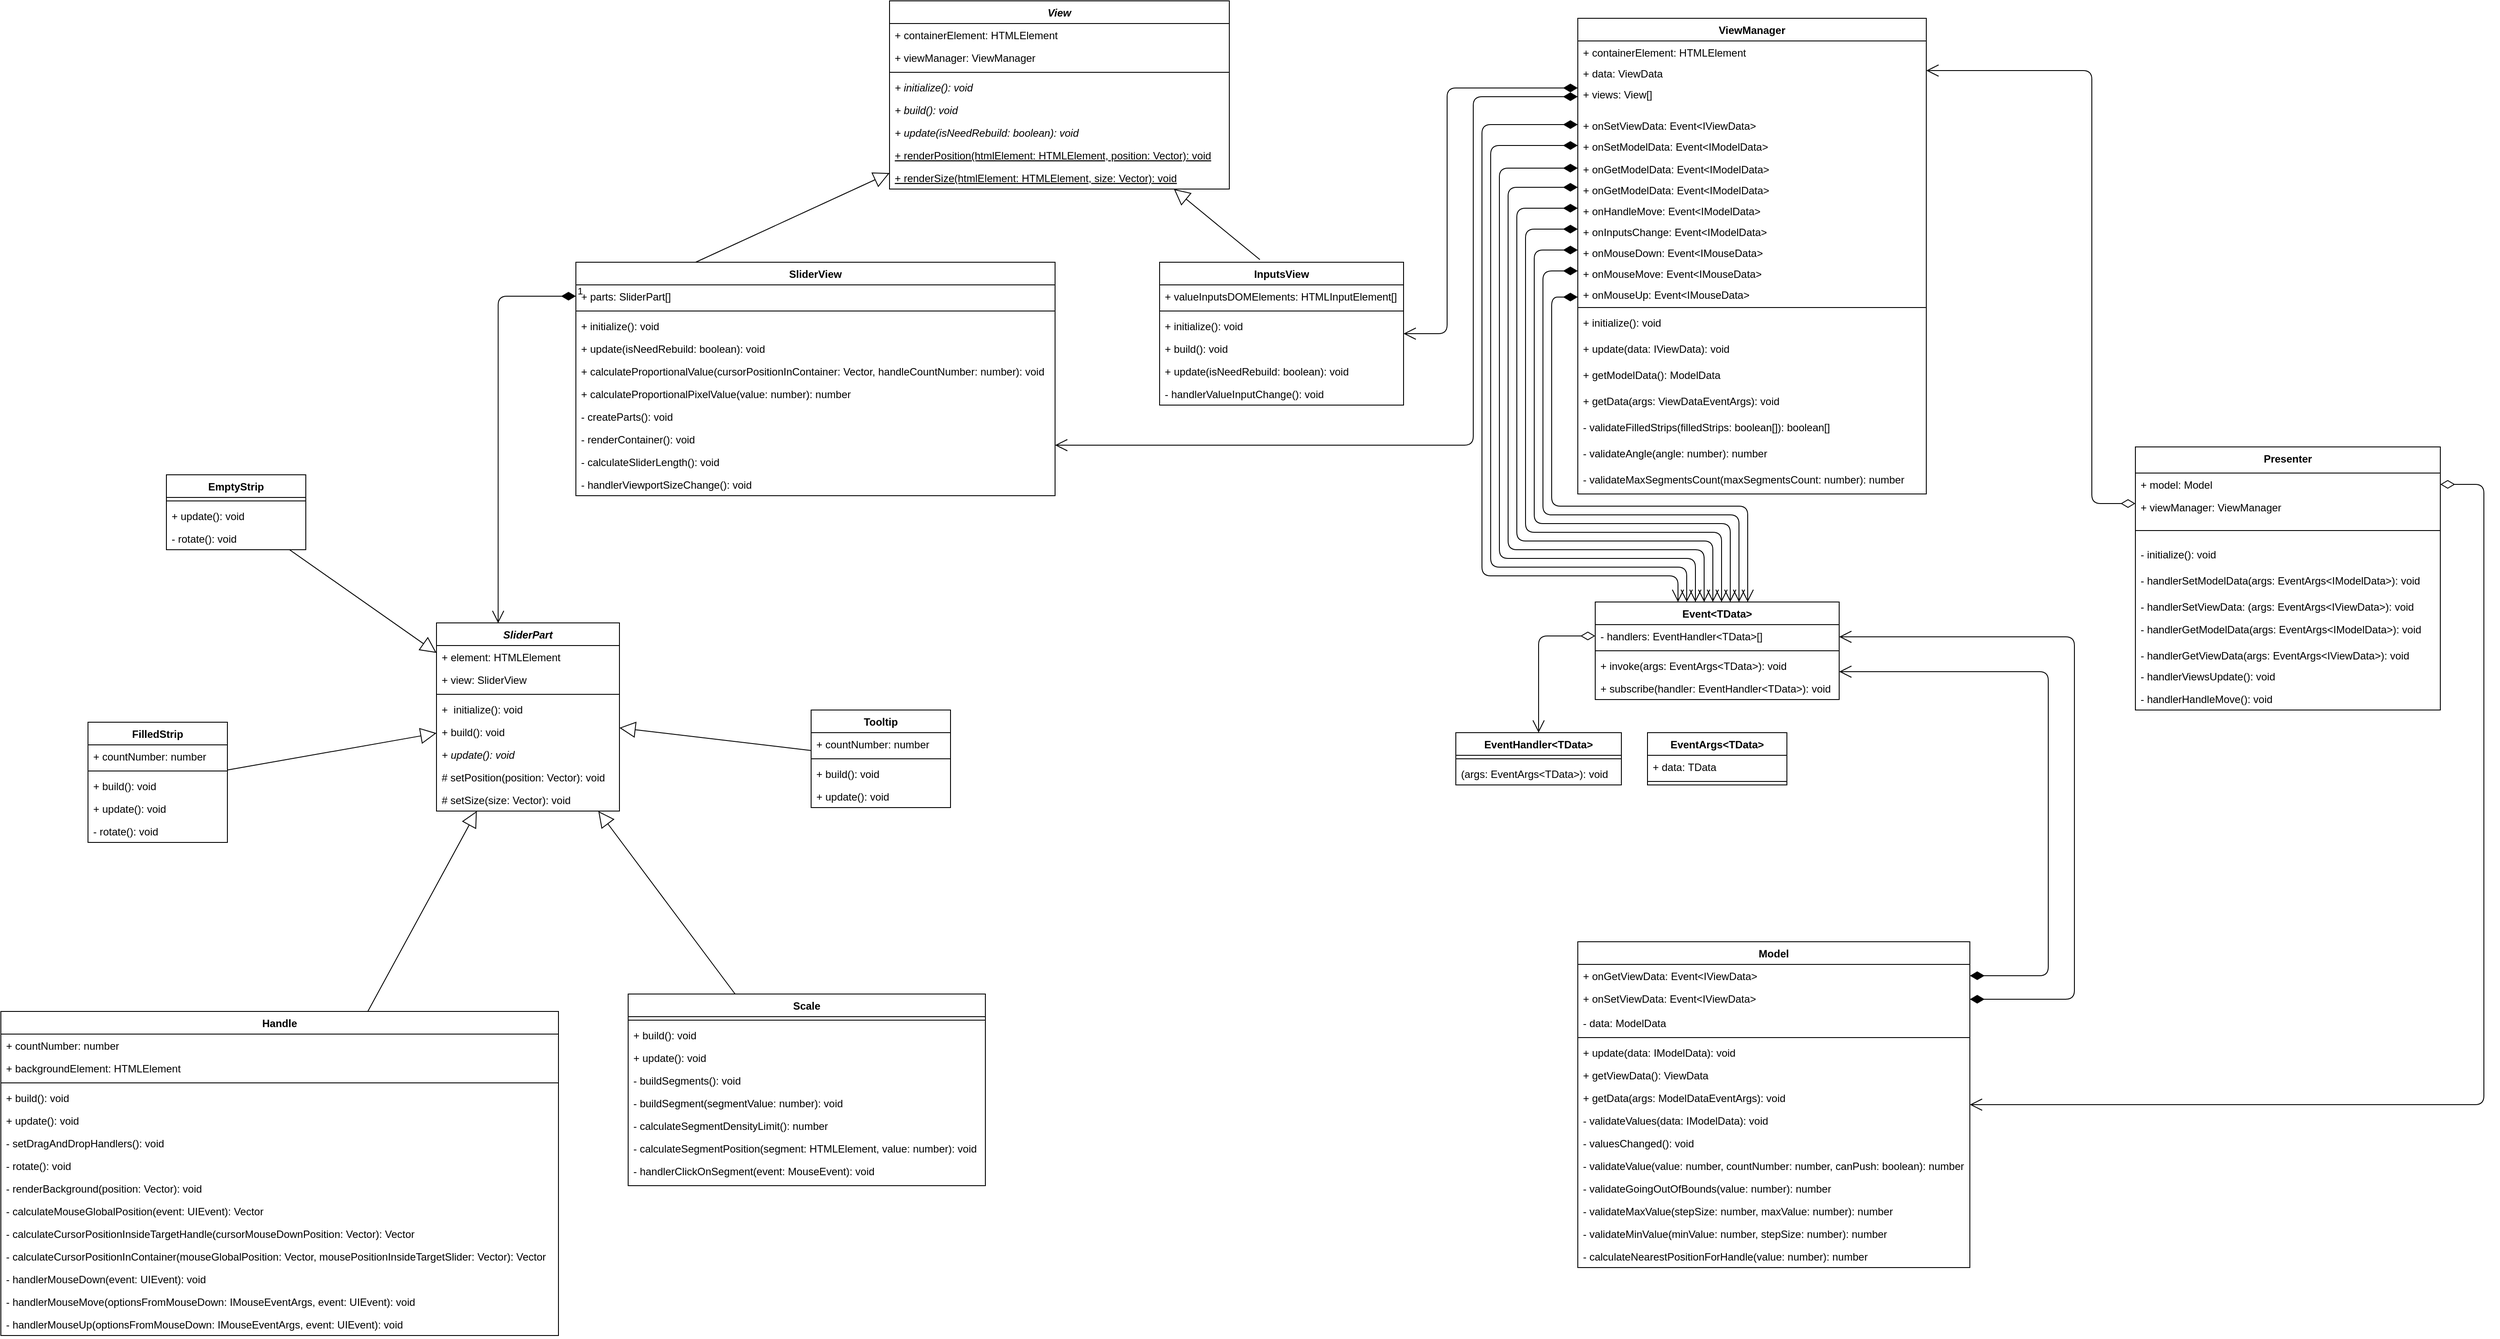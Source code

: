 <mxfile version="13.5.9" type="device"><diagram id="C5RBs43oDa-KdzZeNtuy" name="Page-1"><mxGraphModel dx="5327" dy="2047" grid="1" gridSize="10" guides="1" tooltips="1" connect="1" arrows="1" fold="1" page="1" pageScale="1" pageWidth="827" pageHeight="1169" math="0" shadow="0"><root><mxCell id="WIyWlLk6GJQsqaUBKTNV-0"/><mxCell id="WIyWlLk6GJQsqaUBKTNV-1" parent="WIyWlLk6GJQsqaUBKTNV-0"/><mxCell id="CDnFfiqS0Q7xlhgIEBJX-30" value="" style="endArrow=open;html=1;endSize=12;startArrow=diamondThin;startSize=14;startFill=0;edgeStyle=orthogonalEdgeStyle;align=left;verticalAlign=bottom;exitX=1;exitY=0.5;exitDx=0;exitDy=0;" parent="WIyWlLk6GJQsqaUBKTNV-1" source="CDnFfiqS0Q7xlhgIEBJX-1" target="CDnFfiqS0Q7xlhgIEBJX-13" edge="1"><mxGeometry x="-1" y="3" relative="1" as="geometry"><mxPoint x="330" y="121" as="sourcePoint"/><mxPoint x="490" y="90" as="targetPoint"/><Array as="points"><mxPoint x="1280" y="595"/><mxPoint x="1280" y="1307"/></Array></mxGeometry></mxCell><mxCell id="CDnFfiqS0Q7xlhgIEBJX-52" value="" style="endArrow=open;html=1;endSize=12;startArrow=diamondThin;startSize=14;startFill=0;edgeStyle=orthogonalEdgeStyle;align=left;verticalAlign=bottom;" parent="WIyWlLk6GJQsqaUBKTNV-1" source="CDnFfiqS0Q7xlhgIEBJX-4" target="CDnFfiqS0Q7xlhgIEBJX-32" edge="1"><mxGeometry x="-1" y="3" relative="1" as="geometry"><mxPoint x="860" y="617" as="sourcePoint"/><mxPoint x="760" y="120" as="targetPoint"/><Array as="points"><mxPoint x="830" y="617"/><mxPoint x="830" y="120"/></Array></mxGeometry></mxCell><mxCell id="CDnFfiqS0Q7xlhgIEBJX-32" value="ViewManager" style="swimlane;fontStyle=1;align=center;verticalAlign=top;childLayout=stackLayout;horizontal=1;startSize=26;horizontalStack=0;resizeParent=1;resizeParentMax=0;resizeLast=0;collapsible=1;marginBottom=0;" parent="WIyWlLk6GJQsqaUBKTNV-1" vertex="1"><mxGeometry x="240" y="60" width="400" height="546" as="geometry"/></mxCell><mxCell id="CDnFfiqS0Q7xlhgIEBJX-33" value="+ containerElement: HTMLElement" style="text;strokeColor=none;fillColor=none;align=left;verticalAlign=top;spacingLeft=4;spacingRight=4;overflow=hidden;rotatable=0;points=[[0,0.5],[1,0.5]];portConstraint=eastwest;" parent="CDnFfiqS0Q7xlhgIEBJX-32" vertex="1"><mxGeometry y="26" width="400" height="24" as="geometry"/></mxCell><mxCell id="CDnFfiqS0Q7xlhgIEBJX-36" value="+ data: ViewData" style="text;strokeColor=none;fillColor=none;align=left;verticalAlign=top;spacingLeft=4;spacingRight=4;overflow=hidden;rotatable=0;points=[[0,0.5],[1,0.5]];portConstraint=eastwest;" parent="CDnFfiqS0Q7xlhgIEBJX-32" vertex="1"><mxGeometry y="50" width="400" height="24" as="geometry"/></mxCell><mxCell id="CDnFfiqS0Q7xlhgIEBJX-38" value="+ views: View[]" style="text;strokeColor=none;fillColor=none;align=left;verticalAlign=top;spacingLeft=4;spacingRight=4;overflow=hidden;rotatable=0;points=[[0,0.5],[1,0.5]];portConstraint=eastwest;" parent="CDnFfiqS0Q7xlhgIEBJX-32" vertex="1"><mxGeometry y="74" width="400" height="36" as="geometry"/></mxCell><mxCell id="CDnFfiqS0Q7xlhgIEBJX-39" value="+ onSetViewData: Event&lt;IViewData&gt;" style="text;strokeColor=none;fillColor=none;align=left;verticalAlign=top;spacingLeft=4;spacingRight=4;overflow=hidden;rotatable=0;points=[[0,0.5],[1,0.5]];portConstraint=eastwest;" parent="CDnFfiqS0Q7xlhgIEBJX-32" vertex="1"><mxGeometry y="110" width="400" height="24" as="geometry"/></mxCell><mxCell id="hk0_SZMECWKzbWX6M10X-2" value="+ onSetModelData: Event&lt;IModelData&gt;" style="text;strokeColor=none;fillColor=none;align=left;verticalAlign=top;spacingLeft=4;spacingRight=4;overflow=hidden;rotatable=0;points=[[0,0.5],[1,0.5]];portConstraint=eastwest;" vertex="1" parent="CDnFfiqS0Q7xlhgIEBJX-32"><mxGeometry y="134" width="400" height="26" as="geometry"/></mxCell><mxCell id="hk0_SZMECWKzbWX6M10X-3" value="+ onGetModelData: Event&lt;IModelData&gt;" style="text;strokeColor=none;fillColor=none;align=left;verticalAlign=top;spacingLeft=4;spacingRight=4;overflow=hidden;rotatable=0;points=[[0,0.5],[1,0.5]];portConstraint=eastwest;" vertex="1" parent="CDnFfiqS0Q7xlhgIEBJX-32"><mxGeometry y="160" width="400" height="24" as="geometry"/></mxCell><mxCell id="CDnFfiqS0Q7xlhgIEBJX-41" value="+ onGetModelData: Event&lt;IModelData&gt;" style="text;strokeColor=none;fillColor=none;align=left;verticalAlign=top;spacingLeft=4;spacingRight=4;overflow=hidden;rotatable=0;points=[[0,0.5],[1,0.5]];portConstraint=eastwest;" parent="CDnFfiqS0Q7xlhgIEBJX-32" vertex="1"><mxGeometry y="184" width="400" height="24" as="geometry"/></mxCell><mxCell id="CDnFfiqS0Q7xlhgIEBJX-42" value="+ onHandleMove: Event&lt;IModelData&gt;" style="text;strokeColor=none;fillColor=none;align=left;verticalAlign=top;spacingLeft=4;spacingRight=4;overflow=hidden;rotatable=0;points=[[0,0.5],[1,0.5]];portConstraint=eastwest;" parent="CDnFfiqS0Q7xlhgIEBJX-32" vertex="1"><mxGeometry y="208" width="400" height="24" as="geometry"/></mxCell><mxCell id="CDnFfiqS0Q7xlhgIEBJX-43" value="+ onInputsChange: Event&lt;IModelData&gt;" style="text;strokeColor=none;fillColor=none;align=left;verticalAlign=top;spacingLeft=4;spacingRight=4;overflow=hidden;rotatable=0;points=[[0,0.5],[1,0.5]];portConstraint=eastwest;" parent="CDnFfiqS0Q7xlhgIEBJX-32" vertex="1"><mxGeometry y="232" width="400" height="24" as="geometry"/></mxCell><mxCell id="CDnFfiqS0Q7xlhgIEBJX-44" value="+ onMouseDown: Event&lt;IMouseData&gt;" style="text;strokeColor=none;fillColor=none;align=left;verticalAlign=top;spacingLeft=4;spacingRight=4;overflow=hidden;rotatable=0;points=[[0,0.5],[1,0.5]];portConstraint=eastwest;" parent="CDnFfiqS0Q7xlhgIEBJX-32" vertex="1"><mxGeometry y="256" width="400" height="24" as="geometry"/></mxCell><mxCell id="CDnFfiqS0Q7xlhgIEBJX-45" value="+ onMouseMove: Event&lt;IMouseData&gt;" style="text;strokeColor=none;fillColor=none;align=left;verticalAlign=top;spacingLeft=4;spacingRight=4;overflow=hidden;rotatable=0;points=[[0,0.5],[1,0.5]];portConstraint=eastwest;" parent="CDnFfiqS0Q7xlhgIEBJX-32" vertex="1"><mxGeometry y="280" width="400" height="24" as="geometry"/></mxCell><mxCell id="CDnFfiqS0Q7xlhgIEBJX-37" value="+ onMouseUp: Event&lt;IMouseData&gt;" style="text;strokeColor=none;fillColor=none;align=left;verticalAlign=top;spacingLeft=4;spacingRight=4;overflow=hidden;rotatable=0;points=[[0,0.5],[1,0.5]];portConstraint=eastwest;" parent="CDnFfiqS0Q7xlhgIEBJX-32" vertex="1"><mxGeometry y="304" width="400" height="24" as="geometry"/></mxCell><mxCell id="CDnFfiqS0Q7xlhgIEBJX-34" value="" style="line;strokeWidth=1;fillColor=none;align=left;verticalAlign=middle;spacingTop=-1;spacingLeft=3;spacingRight=3;rotatable=0;labelPosition=right;points=[];portConstraint=eastwest;" parent="CDnFfiqS0Q7xlhgIEBJX-32" vertex="1"><mxGeometry y="328" width="400" height="8" as="geometry"/></mxCell><mxCell id="CDnFfiqS0Q7xlhgIEBJX-35" value="+ initialize(): void" style="text;strokeColor=none;fillColor=none;align=left;verticalAlign=top;spacingLeft=4;spacingRight=4;overflow=hidden;rotatable=0;points=[[0,0.5],[1,0.5]];portConstraint=eastwest;" parent="CDnFfiqS0Q7xlhgIEBJX-32" vertex="1"><mxGeometry y="336" width="400" height="30" as="geometry"/></mxCell><mxCell id="CDnFfiqS0Q7xlhgIEBJX-46" value="+ update(data: IViewData): void" style="text;strokeColor=none;fillColor=none;align=left;verticalAlign=top;spacingLeft=4;spacingRight=4;overflow=hidden;rotatable=0;points=[[0,0.5],[1,0.5]];portConstraint=eastwest;" parent="CDnFfiqS0Q7xlhgIEBJX-32" vertex="1"><mxGeometry y="366" width="400" height="30" as="geometry"/></mxCell><mxCell id="CDnFfiqS0Q7xlhgIEBJX-47" value="+ getModelData(): ModelData" style="text;strokeColor=none;fillColor=none;align=left;verticalAlign=top;spacingLeft=4;spacingRight=4;overflow=hidden;rotatable=0;points=[[0,0.5],[1,0.5]];portConstraint=eastwest;" parent="CDnFfiqS0Q7xlhgIEBJX-32" vertex="1"><mxGeometry y="396" width="400" height="30" as="geometry"/></mxCell><mxCell id="CDnFfiqS0Q7xlhgIEBJX-48" value="+ getData(args: ViewDataEventArgs): void " style="text;strokeColor=none;fillColor=none;align=left;verticalAlign=top;spacingLeft=4;spacingRight=4;overflow=hidden;rotatable=0;points=[[0,0.5],[1,0.5]];portConstraint=eastwest;" parent="CDnFfiqS0Q7xlhgIEBJX-32" vertex="1"><mxGeometry y="426" width="400" height="30" as="geometry"/></mxCell><mxCell id="CDnFfiqS0Q7xlhgIEBJX-49" value="- validateFilledStrips(filledStrips: boolean[]): boolean[]" style="text;strokeColor=none;fillColor=none;align=left;verticalAlign=top;spacingLeft=4;spacingRight=4;overflow=hidden;rotatable=0;points=[[0,0.5],[1,0.5]];portConstraint=eastwest;" parent="CDnFfiqS0Q7xlhgIEBJX-32" vertex="1"><mxGeometry y="456" width="400" height="30" as="geometry"/></mxCell><mxCell id="CDnFfiqS0Q7xlhgIEBJX-50" value="- validateAngle(angle: number): number" style="text;strokeColor=none;fillColor=none;align=left;verticalAlign=top;spacingLeft=4;spacingRight=4;overflow=hidden;rotatable=0;points=[[0,0.5],[1,0.5]];portConstraint=eastwest;" parent="CDnFfiqS0Q7xlhgIEBJX-32" vertex="1"><mxGeometry y="486" width="400" height="30" as="geometry"/></mxCell><mxCell id="CDnFfiqS0Q7xlhgIEBJX-51" value="- validateMaxSegmentsCount(maxSegmentsCount: number): number" style="text;strokeColor=none;fillColor=none;align=left;verticalAlign=top;spacingLeft=4;spacingRight=4;overflow=hidden;rotatable=0;points=[[0,0.5],[1,0.5]];portConstraint=eastwest;" parent="CDnFfiqS0Q7xlhgIEBJX-32" vertex="1"><mxGeometry y="516" width="400" height="30" as="geometry"/></mxCell><mxCell id="CDnFfiqS0Q7xlhgIEBJX-74" value="" style="endArrow=block;endSize=16;endFill=0;html=1;exitX=0.25;exitY=0;exitDx=0;exitDy=0;" parent="WIyWlLk6GJQsqaUBKTNV-1" source="CDnFfiqS0Q7xlhgIEBJX-63" target="CDnFfiqS0Q7xlhgIEBJX-53" edge="1"><mxGeometry width="160" relative="1" as="geometry"><mxPoint x="-570" y="240" as="sourcePoint"/><mxPoint x="-410" y="240" as="targetPoint"/></mxGeometry></mxCell><mxCell id="CDnFfiqS0Q7xlhgIEBJX-63" value="SliderView" style="swimlane;fontStyle=1;align=center;verticalAlign=top;childLayout=stackLayout;horizontal=1;startSize=26;horizontalStack=0;resizeParent=1;resizeParentMax=0;resizeLast=0;collapsible=1;marginBottom=0;" parent="WIyWlLk6GJQsqaUBKTNV-1" vertex="1"><mxGeometry x="-910" y="340" width="550" height="268" as="geometry"/></mxCell><mxCell id="CDnFfiqS0Q7xlhgIEBJX-64" value="+ parts: SliderPart[]" style="text;strokeColor=none;fillColor=none;align=left;verticalAlign=top;spacingLeft=4;spacingRight=4;overflow=hidden;rotatable=0;points=[[0,0.5],[1,0.5]];portConstraint=eastwest;" parent="CDnFfiqS0Q7xlhgIEBJX-63" vertex="1"><mxGeometry y="26" width="550" height="26" as="geometry"/></mxCell><mxCell id="CDnFfiqS0Q7xlhgIEBJX-65" value="" style="line;strokeWidth=1;fillColor=none;align=left;verticalAlign=middle;spacingTop=-1;spacingLeft=3;spacingRight=3;rotatable=0;labelPosition=right;points=[];portConstraint=eastwest;" parent="CDnFfiqS0Q7xlhgIEBJX-63" vertex="1"><mxGeometry y="52" width="550" height="8" as="geometry"/></mxCell><mxCell id="CDnFfiqS0Q7xlhgIEBJX-66" value="+ initialize(): void" style="text;strokeColor=none;fillColor=none;align=left;verticalAlign=top;spacingLeft=4;spacingRight=4;overflow=hidden;rotatable=0;points=[[0,0.5],[1,0.5]];portConstraint=eastwest;" parent="CDnFfiqS0Q7xlhgIEBJX-63" vertex="1"><mxGeometry y="60" width="550" height="26" as="geometry"/></mxCell><mxCell id="CDnFfiqS0Q7xlhgIEBJX-72" value="+ update(isNeedRebuild: boolean): void" style="text;strokeColor=none;fillColor=none;align=left;verticalAlign=top;spacingLeft=4;spacingRight=4;overflow=hidden;rotatable=0;points=[[0,0.5],[1,0.5]];portConstraint=eastwest;" parent="CDnFfiqS0Q7xlhgIEBJX-63" vertex="1"><mxGeometry y="86" width="550" height="26" as="geometry"/></mxCell><mxCell id="CDnFfiqS0Q7xlhgIEBJX-71" value="+ calculateProportionalValue(cursorPositionInContainer: Vector, handleCountNumber: number): void" style="text;strokeColor=none;fillColor=none;align=left;verticalAlign=top;spacingLeft=4;spacingRight=4;overflow=hidden;rotatable=0;points=[[0,0.5],[1,0.5]];portConstraint=eastwest;" parent="CDnFfiqS0Q7xlhgIEBJX-63" vertex="1"><mxGeometry y="112" width="550" height="26" as="geometry"/></mxCell><mxCell id="CDnFfiqS0Q7xlhgIEBJX-70" value="+ calculateProportionalPixelValue(value: number): number" style="text;strokeColor=none;fillColor=none;align=left;verticalAlign=top;spacingLeft=4;spacingRight=4;overflow=hidden;rotatable=0;points=[[0,0.5],[1,0.5]];portConstraint=eastwest;" parent="CDnFfiqS0Q7xlhgIEBJX-63" vertex="1"><mxGeometry y="138" width="550" height="26" as="geometry"/></mxCell><mxCell id="CDnFfiqS0Q7xlhgIEBJX-67" value="- createParts(): void" style="text;strokeColor=none;fillColor=none;align=left;verticalAlign=top;spacingLeft=4;spacingRight=4;overflow=hidden;rotatable=0;points=[[0,0.5],[1,0.5]];portConstraint=eastwest;" parent="CDnFfiqS0Q7xlhgIEBJX-63" vertex="1"><mxGeometry y="164" width="550" height="26" as="geometry"/></mxCell><mxCell id="CDnFfiqS0Q7xlhgIEBJX-68" value="- renderContainer(): void" style="text;strokeColor=none;fillColor=none;align=left;verticalAlign=top;spacingLeft=4;spacingRight=4;overflow=hidden;rotatable=0;points=[[0,0.5],[1,0.5]];portConstraint=eastwest;" parent="CDnFfiqS0Q7xlhgIEBJX-63" vertex="1"><mxGeometry y="190" width="550" height="26" as="geometry"/></mxCell><mxCell id="CDnFfiqS0Q7xlhgIEBJX-69" value="- calculateSliderLength(): void" style="text;strokeColor=none;fillColor=none;align=left;verticalAlign=top;spacingLeft=4;spacingRight=4;overflow=hidden;rotatable=0;points=[[0,0.5],[1,0.5]];portConstraint=eastwest;" parent="CDnFfiqS0Q7xlhgIEBJX-63" vertex="1"><mxGeometry y="216" width="550" height="26" as="geometry"/></mxCell><mxCell id="CDnFfiqS0Q7xlhgIEBJX-73" value="- handlerViewportSizeChange(): void" style="text;strokeColor=none;fillColor=none;align=left;verticalAlign=top;spacingLeft=4;spacingRight=4;overflow=hidden;rotatable=0;points=[[0,0.5],[1,0.5]];portConstraint=eastwest;" parent="CDnFfiqS0Q7xlhgIEBJX-63" vertex="1"><mxGeometry y="242" width="550" height="26" as="geometry"/></mxCell><mxCell id="CDnFfiqS0Q7xlhgIEBJX-82" value="" style="endArrow=block;endSize=16;endFill=0;html=1;exitX=0.411;exitY=-0.018;exitDx=0;exitDy=0;exitPerimeter=0;" parent="WIyWlLk6GJQsqaUBKTNV-1" source="CDnFfiqS0Q7xlhgIEBJX-75" target="CDnFfiqS0Q7xlhgIEBJX-53" edge="1"><mxGeometry width="160" relative="1" as="geometry"><mxPoint x="-762.5" y="350" as="sourcePoint"/><mxPoint x="-310" y="215.822" as="targetPoint"/></mxGeometry></mxCell><mxCell id="CDnFfiqS0Q7xlhgIEBJX-75" value="InputsView" style="swimlane;fontStyle=1;align=center;verticalAlign=top;childLayout=stackLayout;horizontal=1;startSize=26;horizontalStack=0;resizeParent=1;resizeParentMax=0;resizeLast=0;collapsible=1;marginBottom=0;" parent="WIyWlLk6GJQsqaUBKTNV-1" vertex="1"><mxGeometry x="-240" y="340" width="280" height="164" as="geometry"/></mxCell><mxCell id="CDnFfiqS0Q7xlhgIEBJX-76" value="+ valueInputsDOMElements: HTMLInputElement[]" style="text;strokeColor=none;fillColor=none;align=left;verticalAlign=top;spacingLeft=4;spacingRight=4;overflow=hidden;rotatable=0;points=[[0,0.5],[1,0.5]];portConstraint=eastwest;" parent="CDnFfiqS0Q7xlhgIEBJX-75" vertex="1"><mxGeometry y="26" width="280" height="26" as="geometry"/></mxCell><mxCell id="CDnFfiqS0Q7xlhgIEBJX-77" value="" style="line;strokeWidth=1;fillColor=none;align=left;verticalAlign=middle;spacingTop=-1;spacingLeft=3;spacingRight=3;rotatable=0;labelPosition=right;points=[];portConstraint=eastwest;" parent="CDnFfiqS0Q7xlhgIEBJX-75" vertex="1"><mxGeometry y="52" width="280" height="8" as="geometry"/></mxCell><mxCell id="CDnFfiqS0Q7xlhgIEBJX-79" value="+ initialize(): void" style="text;strokeColor=none;fillColor=none;align=left;verticalAlign=top;spacingLeft=4;spacingRight=4;overflow=hidden;rotatable=0;points=[[0,0.5],[1,0.5]];portConstraint=eastwest;" parent="CDnFfiqS0Q7xlhgIEBJX-75" vertex="1"><mxGeometry y="60" width="280" height="26" as="geometry"/></mxCell><mxCell id="CDnFfiqS0Q7xlhgIEBJX-81" value="+ build(): void" style="text;strokeColor=none;fillColor=none;align=left;verticalAlign=top;spacingLeft=4;spacingRight=4;overflow=hidden;rotatable=0;points=[[0,0.5],[1,0.5]];portConstraint=eastwest;" parent="CDnFfiqS0Q7xlhgIEBJX-75" vertex="1"><mxGeometry y="86" width="280" height="26" as="geometry"/></mxCell><mxCell id="CDnFfiqS0Q7xlhgIEBJX-80" value="+ update(isNeedRebuild: boolean): void" style="text;strokeColor=none;fillColor=none;align=left;verticalAlign=top;spacingLeft=4;spacingRight=4;overflow=hidden;rotatable=0;points=[[0,0.5],[1,0.5]];portConstraint=eastwest;" parent="CDnFfiqS0Q7xlhgIEBJX-75" vertex="1"><mxGeometry y="112" width="280" height="26" as="geometry"/></mxCell><mxCell id="CDnFfiqS0Q7xlhgIEBJX-78" value="- handlerValueInputChange(): void" style="text;strokeColor=none;fillColor=none;align=left;verticalAlign=top;spacingLeft=4;spacingRight=4;overflow=hidden;rotatable=0;points=[[0,0.5],[1,0.5]];portConstraint=eastwest;" parent="CDnFfiqS0Q7xlhgIEBJX-75" vertex="1"><mxGeometry y="138" width="280" height="26" as="geometry"/></mxCell><mxCell id="CDnFfiqS0Q7xlhgIEBJX-53" value="View" style="swimlane;fontStyle=3;align=center;verticalAlign=top;childLayout=stackLayout;horizontal=1;startSize=26;horizontalStack=0;resizeParent=1;resizeParentMax=0;resizeLast=0;collapsible=1;marginBottom=0;" parent="WIyWlLk6GJQsqaUBKTNV-1" vertex="1"><mxGeometry x="-550" y="40" width="390" height="216" as="geometry"/></mxCell><mxCell id="CDnFfiqS0Q7xlhgIEBJX-57" value="+ containerElement: HTMLElement" style="text;strokeColor=none;fillColor=none;align=left;verticalAlign=top;spacingLeft=4;spacingRight=4;overflow=hidden;rotatable=0;points=[[0,0.5],[1,0.5]];portConstraint=eastwest;" parent="CDnFfiqS0Q7xlhgIEBJX-53" vertex="1"><mxGeometry y="26" width="390" height="26" as="geometry"/></mxCell><mxCell id="CDnFfiqS0Q7xlhgIEBJX-54" value="+ viewManager: ViewManager" style="text;strokeColor=none;fillColor=none;align=left;verticalAlign=top;spacingLeft=4;spacingRight=4;overflow=hidden;rotatable=0;points=[[0,0.5],[1,0.5]];portConstraint=eastwest;" parent="CDnFfiqS0Q7xlhgIEBJX-53" vertex="1"><mxGeometry y="52" width="390" height="26" as="geometry"/></mxCell><mxCell id="CDnFfiqS0Q7xlhgIEBJX-55" value="" style="line;strokeWidth=1;fillColor=none;align=left;verticalAlign=middle;spacingTop=-1;spacingLeft=3;spacingRight=3;rotatable=0;labelPosition=right;points=[];portConstraint=eastwest;" parent="CDnFfiqS0Q7xlhgIEBJX-53" vertex="1"><mxGeometry y="78" width="390" height="8" as="geometry"/></mxCell><mxCell id="CDnFfiqS0Q7xlhgIEBJX-56" value="+ initialize(): void" style="text;strokeColor=none;fillColor=none;align=left;verticalAlign=top;spacingLeft=4;spacingRight=4;overflow=hidden;rotatable=0;points=[[0,0.5],[1,0.5]];portConstraint=eastwest;fontStyle=2" parent="CDnFfiqS0Q7xlhgIEBJX-53" vertex="1"><mxGeometry y="86" width="390" height="26" as="geometry"/></mxCell><mxCell id="hk0_SZMECWKzbWX6M10X-9" value="+ build(): void" style="text;strokeColor=none;fillColor=none;align=left;verticalAlign=top;spacingLeft=4;spacingRight=4;overflow=hidden;rotatable=0;points=[[0,0.5],[1,0.5]];portConstraint=eastwest;fontStyle=2" vertex="1" parent="CDnFfiqS0Q7xlhgIEBJX-53"><mxGeometry y="112" width="390" height="26" as="geometry"/></mxCell><mxCell id="CDnFfiqS0Q7xlhgIEBJX-59" value="+ update(isNeedRebuild: boolean): void" style="text;strokeColor=none;fillColor=none;align=left;verticalAlign=top;spacingLeft=4;spacingRight=4;overflow=hidden;rotatable=0;points=[[0,0.5],[1,0.5]];portConstraint=eastwest;fontStyle=2" parent="CDnFfiqS0Q7xlhgIEBJX-53" vertex="1"><mxGeometry y="138" width="390" height="26" as="geometry"/></mxCell><mxCell id="CDnFfiqS0Q7xlhgIEBJX-60" value="+ renderPosition(htmlElement: HTMLElement, position: Vector): void" style="text;strokeColor=none;fillColor=none;align=left;verticalAlign=middle;spacingLeft=4;spacingRight=4;overflow=hidden;rotatable=0;points=[[0,0.5],[1,0.5]];portConstraint=eastwest;fontStyle=4" parent="CDnFfiqS0Q7xlhgIEBJX-53" vertex="1"><mxGeometry y="164" width="390" height="26" as="geometry"/></mxCell><mxCell id="CDnFfiqS0Q7xlhgIEBJX-61" value="+ renderSize(htmlElement: HTMLElement, size: Vector): void" style="text;strokeColor=none;fillColor=none;align=left;verticalAlign=top;spacingLeft=4;spacingRight=4;overflow=hidden;rotatable=0;points=[[0,0.5],[1,0.5]];portConstraint=eastwest;fontStyle=4" parent="CDnFfiqS0Q7xlhgIEBJX-53" vertex="1"><mxGeometry y="190" width="390" height="26" as="geometry"/></mxCell><mxCell id="CDnFfiqS0Q7xlhgIEBJX-84" value="" style="endArrow=open;html=1;endSize=12;startArrow=diamondThin;startSize=14;startFill=1;edgeStyle=orthogonalEdgeStyle;align=left;verticalAlign=bottom;" parent="WIyWlLk6GJQsqaUBKTNV-1" source="CDnFfiqS0Q7xlhgIEBJX-38" target="CDnFfiqS0Q7xlhgIEBJX-75" edge="1"><mxGeometry x="-1" y="3" relative="1" as="geometry"><mxPoint x="200" y="120" as="sourcePoint"/><mxPoint x="140" y="720" as="targetPoint"/><Array as="points"><mxPoint x="90" y="140"/><mxPoint x="90" y="422"/></Array></mxGeometry></mxCell><mxCell id="CDnFfiqS0Q7xlhgIEBJX-86" value="" style="endArrow=open;html=1;endSize=12;startArrow=diamondThin;startSize=14;startFill=1;edgeStyle=orthogonalEdgeStyle;align=left;verticalAlign=bottom;" parent="WIyWlLk6GJQsqaUBKTNV-1" source="CDnFfiqS0Q7xlhgIEBJX-38" target="CDnFfiqS0Q7xlhgIEBJX-63" edge="1"><mxGeometry x="-1" y="3" relative="1" as="geometry"><mxPoint x="220" y="160" as="sourcePoint"/><mxPoint x="50" y="432" as="targetPoint"/><Array as="points"><mxPoint x="120" y="150"/><mxPoint x="120" y="550"/></Array></mxGeometry></mxCell><mxCell id="CDnFfiqS0Q7xlhgIEBJX-136" value="1" style="endArrow=open;html=1;endSize=12;startArrow=diamondThin;startSize=14;startFill=1;edgeStyle=orthogonalEdgeStyle;align=left;verticalAlign=bottom;exitX=0;exitY=0.5;exitDx=0;exitDy=0;entryX=0.337;entryY=0.001;entryDx=0;entryDy=0;entryPerimeter=0;" parent="WIyWlLk6GJQsqaUBKTNV-1" source="CDnFfiqS0Q7xlhgIEBJX-64" target="CDnFfiqS0Q7xlhgIEBJX-87" edge="1"><mxGeometry x="-1" y="3" relative="1" as="geometry"><mxPoint x="-1260" y="440" as="sourcePoint"/><mxPoint x="-1100" y="440" as="targetPoint"/></mxGeometry></mxCell><mxCell id="CDnFfiqS0Q7xlhgIEBJX-137" value="" style="endArrow=block;endSize=16;endFill=0;html=1;" parent="WIyWlLk6GJQsqaUBKTNV-1" source="CDnFfiqS0Q7xlhgIEBJX-121" target="CDnFfiqS0Q7xlhgIEBJX-87" edge="1"><mxGeometry width="160" relative="1" as="geometry"><mxPoint x="-1320" y="980" as="sourcePoint"/><mxPoint x="-1160" y="980" as="targetPoint"/></mxGeometry></mxCell><mxCell id="CDnFfiqS0Q7xlhgIEBJX-138" value="" style="endArrow=block;endSize=16;endFill=0;html=1;" parent="WIyWlLk6GJQsqaUBKTNV-1" source="CDnFfiqS0Q7xlhgIEBJX-131" target="CDnFfiqS0Q7xlhgIEBJX-87" edge="1"><mxGeometry width="160" relative="1" as="geometry"><mxPoint x="-1500" y="1021.12" as="sourcePoint"/><mxPoint x="-1060" y="873.28" as="targetPoint"/></mxGeometry></mxCell><mxCell id="CDnFfiqS0Q7xlhgIEBJX-139" value="" style="endArrow=block;endSize=16;endFill=0;html=1;" parent="WIyWlLk6GJQsqaUBKTNV-1" source="CDnFfiqS0Q7xlhgIEBJX-107" target="CDnFfiqS0Q7xlhgIEBJX-87" edge="1"><mxGeometry width="160" relative="1" as="geometry"><mxPoint x="-1500" y="1021.12" as="sourcePoint"/><mxPoint x="-1060" y="873.28" as="targetPoint"/></mxGeometry></mxCell><mxCell id="CDnFfiqS0Q7xlhgIEBJX-141" value="" style="endArrow=block;endSize=16;endFill=0;html=1;" parent="WIyWlLk6GJQsqaUBKTNV-1" source="CDnFfiqS0Q7xlhgIEBJX-101" target="CDnFfiqS0Q7xlhgIEBJX-87" edge="1"><mxGeometry width="160" relative="1" as="geometry"><mxPoint x="-1520" y="735.574" as="sourcePoint"/><mxPoint x="-1007.5" y="730" as="targetPoint"/></mxGeometry></mxCell><mxCell id="CDnFfiqS0Q7xlhgIEBJX-142" value="" style="endArrow=block;endSize=16;endFill=0;html=1;" parent="WIyWlLk6GJQsqaUBKTNV-1" source="CDnFfiqS0Q7xlhgIEBJX-96" target="CDnFfiqS0Q7xlhgIEBJX-87" edge="1"><mxGeometry width="160" relative="1" as="geometry"><mxPoint x="-1470" y="518.613" as="sourcePoint"/><mxPoint x="-1060" y="772.882" as="targetPoint"/></mxGeometry></mxCell><mxCell id="CDnFfiqS0Q7xlhgIEBJX-169" value="" style="endArrow=open;html=1;endSize=12;startArrow=diamondThin;startSize=14;startFill=0;edgeStyle=orthogonalEdgeStyle;align=left;verticalAlign=bottom;exitX=0;exitY=0.5;exitDx=0;exitDy=0;" parent="WIyWlLk6GJQsqaUBKTNV-1" source="CDnFfiqS0Q7xlhgIEBJX-144" target="CDnFfiqS0Q7xlhgIEBJX-165" edge="1"><mxGeometry x="-1" y="3" relative="1" as="geometry"><mxPoint x="70" y="830" as="sourcePoint"/><mxPoint x="150" y="759" as="targetPoint"/><Array as="points"/></mxGeometry></mxCell><mxCell id="CDnFfiqS0Q7xlhgIEBJX-180" value="" style="endArrow=open;html=1;endSize=12;startArrow=diamondThin;startSize=14;startFill=1;edgeStyle=orthogonalEdgeStyle;align=left;verticalAlign=bottom;" parent="WIyWlLk6GJQsqaUBKTNV-1" source="CDnFfiqS0Q7xlhgIEBJX-39" target="CDnFfiqS0Q7xlhgIEBJX-143" edge="1"><mxGeometry x="-1" y="3" relative="1" as="geometry"><mxPoint x="250" y="156" as="sourcePoint"/><mxPoint x="50" y="432" as="targetPoint"/><Array as="points"><mxPoint x="130" y="182"/><mxPoint x="130" y="700"/><mxPoint x="355" y="700"/></Array></mxGeometry></mxCell><mxCell id="CDnFfiqS0Q7xlhgIEBJX-181" value="" style="endArrow=open;html=1;endSize=12;startArrow=diamondThin;startSize=14;startFill=1;edgeStyle=orthogonalEdgeStyle;align=left;verticalAlign=bottom;" parent="WIyWlLk6GJQsqaUBKTNV-1" source="hk0_SZMECWKzbWX6M10X-2" target="CDnFfiqS0Q7xlhgIEBJX-143" edge="1"><mxGeometry x="-1" y="3" relative="1" as="geometry"><mxPoint x="220" y="206" as="sourcePoint"/><mxPoint x="365" y="730" as="targetPoint"/><Array as="points"><mxPoint x="140" y="206"/><mxPoint x="140" y="690"/><mxPoint x="365" y="690"/></Array></mxGeometry></mxCell><mxCell id="CDnFfiqS0Q7xlhgIEBJX-183" value="" style="endArrow=open;html=1;endSize=12;startArrow=diamondThin;startSize=14;startFill=1;edgeStyle=orthogonalEdgeStyle;align=left;verticalAlign=bottom;" parent="WIyWlLk6GJQsqaUBKTNV-1" source="CDnFfiqS0Q7xlhgIEBJX-41" target="CDnFfiqS0Q7xlhgIEBJX-143" edge="1"><mxGeometry x="-1" y="3" relative="1" as="geometry"><mxPoint x="220" y="254" as="sourcePoint"/><mxPoint x="385" y="730" as="targetPoint"/><Array as="points"><mxPoint x="160" y="254"/><mxPoint x="160" y="670"/><mxPoint x="385" y="670"/></Array></mxGeometry></mxCell><mxCell id="CDnFfiqS0Q7xlhgIEBJX-184" value="" style="endArrow=open;html=1;endSize=12;startArrow=diamondThin;startSize=14;startFill=1;edgeStyle=orthogonalEdgeStyle;align=left;verticalAlign=bottom;" parent="WIyWlLk6GJQsqaUBKTNV-1" source="CDnFfiqS0Q7xlhgIEBJX-42" target="CDnFfiqS0Q7xlhgIEBJX-143" edge="1"><mxGeometry x="-1" y="3" relative="1" as="geometry"><mxPoint x="230" y="278" as="sourcePoint"/><mxPoint x="395" y="730" as="targetPoint"/><Array as="points"><mxPoint x="170" y="278"/><mxPoint x="170" y="660"/><mxPoint x="395" y="660"/></Array></mxGeometry></mxCell><mxCell id="CDnFfiqS0Q7xlhgIEBJX-185" value="" style="endArrow=open;html=1;endSize=12;startArrow=diamondThin;startSize=14;startFill=1;edgeStyle=orthogonalEdgeStyle;align=left;verticalAlign=bottom;" parent="WIyWlLk6GJQsqaUBKTNV-1" source="CDnFfiqS0Q7xlhgIEBJX-43" target="CDnFfiqS0Q7xlhgIEBJX-143" edge="1"><mxGeometry x="-1" y="3" relative="1" as="geometry"><mxPoint x="220" y="302" as="sourcePoint"/><mxPoint x="405" y="730" as="targetPoint"/><Array as="points"><mxPoint x="180" y="302"/><mxPoint x="180" y="650"/><mxPoint x="405" y="650"/></Array></mxGeometry></mxCell><mxCell id="CDnFfiqS0Q7xlhgIEBJX-186" value="" style="endArrow=open;html=1;endSize=12;startArrow=diamondThin;startSize=14;startFill=1;edgeStyle=orthogonalEdgeStyle;align=left;verticalAlign=bottom;" parent="WIyWlLk6GJQsqaUBKTNV-1" source="CDnFfiqS0Q7xlhgIEBJX-44" target="CDnFfiqS0Q7xlhgIEBJX-143" edge="1"><mxGeometry x="-1" y="3" relative="1" as="geometry"><mxPoint x="220" y="326" as="sourcePoint"/><mxPoint x="415" y="730" as="targetPoint"/><Array as="points"><mxPoint x="190" y="326"/><mxPoint x="190" y="640"/><mxPoint x="415" y="640"/></Array></mxGeometry></mxCell><mxCell id="CDnFfiqS0Q7xlhgIEBJX-187" value="" style="endArrow=open;html=1;endSize=12;startArrow=diamondThin;startSize=14;startFill=1;edgeStyle=orthogonalEdgeStyle;align=left;verticalAlign=bottom;" parent="WIyWlLk6GJQsqaUBKTNV-1" source="CDnFfiqS0Q7xlhgIEBJX-18" target="CDnFfiqS0Q7xlhgIEBJX-143" edge="1"><mxGeometry x="-1" y="3" relative="1" as="geometry"><mxPoint x="260" y="322" as="sourcePoint"/><mxPoint x="425" y="740" as="targetPoint"/><Array as="points"><mxPoint x="780" y="1159"/><mxPoint x="780" y="810"/></Array></mxGeometry></mxCell><mxCell id="CDnFfiqS0Q7xlhgIEBJX-188" value="" style="endArrow=open;html=1;endSize=12;startArrow=diamondThin;startSize=14;startFill=1;edgeStyle=orthogonalEdgeStyle;align=left;verticalAlign=bottom;" parent="WIyWlLk6GJQsqaUBKTNV-1" source="CDnFfiqS0Q7xlhgIEBJX-14" target="CDnFfiqS0Q7xlhgIEBJX-143" edge="1"><mxGeometry x="-1" y="3" relative="1" as="geometry"><mxPoint x="930" y="489" as="sourcePoint"/><mxPoint x="460" y="786" as="targetPoint"/><Array as="points"><mxPoint x="810" y="1186"/><mxPoint x="810" y="770"/></Array></mxGeometry></mxCell><mxCell id="CDnFfiqS0Q7xlhgIEBJX-87" value="SliderPart" style="swimlane;fontStyle=3;align=center;verticalAlign=top;childLayout=stackLayout;horizontal=1;startSize=26;horizontalStack=0;resizeParent=1;resizeParentMax=0;resizeLast=0;collapsible=1;marginBottom=0;" parent="WIyWlLk6GJQsqaUBKTNV-1" vertex="1"><mxGeometry x="-1070" y="754" width="210" height="216" as="geometry"/></mxCell><mxCell id="CDnFfiqS0Q7xlhgIEBJX-88" value="+ element: HTMLElement" style="text;strokeColor=none;fillColor=none;align=left;verticalAlign=top;spacingLeft=4;spacingRight=4;overflow=hidden;rotatable=0;points=[[0,0.5],[1,0.5]];portConstraint=eastwest;" parent="CDnFfiqS0Q7xlhgIEBJX-87" vertex="1"><mxGeometry y="26" width="210" height="26" as="geometry"/></mxCell><mxCell id="CDnFfiqS0Q7xlhgIEBJX-91" value="+ view: SliderView" style="text;strokeColor=none;fillColor=none;align=left;verticalAlign=top;spacingLeft=4;spacingRight=4;overflow=hidden;rotatable=0;points=[[0,0.5],[1,0.5]];portConstraint=eastwest;" parent="CDnFfiqS0Q7xlhgIEBJX-87" vertex="1"><mxGeometry y="52" width="210" height="26" as="geometry"/></mxCell><mxCell id="CDnFfiqS0Q7xlhgIEBJX-89" value="" style="line;strokeWidth=1;fillColor=none;align=left;verticalAlign=middle;spacingTop=-1;spacingLeft=3;spacingRight=3;rotatable=0;labelPosition=right;points=[];portConstraint=eastwest;" parent="CDnFfiqS0Q7xlhgIEBJX-87" vertex="1"><mxGeometry y="78" width="210" height="8" as="geometry"/></mxCell><mxCell id="CDnFfiqS0Q7xlhgIEBJX-92" value="+  initialize(): void" style="text;strokeColor=none;fillColor=none;align=left;verticalAlign=top;spacingLeft=4;spacingRight=4;overflow=hidden;rotatable=0;points=[[0,0.5],[1,0.5]];portConstraint=eastwest;" parent="CDnFfiqS0Q7xlhgIEBJX-87" vertex="1"><mxGeometry y="86" width="210" height="26" as="geometry"/></mxCell><mxCell id="CDnFfiqS0Q7xlhgIEBJX-90" value="+ build(): void" style="text;strokeColor=none;fillColor=none;align=left;verticalAlign=top;spacingLeft=4;spacingRight=4;overflow=hidden;rotatable=0;points=[[0,0.5],[1,0.5]];portConstraint=eastwest;" parent="CDnFfiqS0Q7xlhgIEBJX-87" vertex="1"><mxGeometry y="112" width="210" height="26" as="geometry"/></mxCell><mxCell id="CDnFfiqS0Q7xlhgIEBJX-93" value="+ update(): void" style="text;strokeColor=none;fillColor=none;align=left;verticalAlign=top;spacingLeft=4;spacingRight=4;overflow=hidden;rotatable=0;points=[[0,0.5],[1,0.5]];portConstraint=eastwest;fontStyle=2" parent="CDnFfiqS0Q7xlhgIEBJX-87" vertex="1"><mxGeometry y="138" width="210" height="26" as="geometry"/></mxCell><mxCell id="CDnFfiqS0Q7xlhgIEBJX-94" value="# setPosition(position: Vector): void" style="text;strokeColor=none;fillColor=none;align=left;verticalAlign=top;spacingLeft=4;spacingRight=4;overflow=hidden;rotatable=0;points=[[0,0.5],[1,0.5]];portConstraint=eastwest;" parent="CDnFfiqS0Q7xlhgIEBJX-87" vertex="1"><mxGeometry y="164" width="210" height="26" as="geometry"/></mxCell><mxCell id="CDnFfiqS0Q7xlhgIEBJX-95" value="# setSize(size: Vector): void" style="text;strokeColor=none;fillColor=none;align=left;verticalAlign=top;spacingLeft=4;spacingRight=4;overflow=hidden;rotatable=0;points=[[0,0.5],[1,0.5]];portConstraint=eastwest;" parent="CDnFfiqS0Q7xlhgIEBJX-87" vertex="1"><mxGeometry y="190" width="210" height="26" as="geometry"/></mxCell><mxCell id="CDnFfiqS0Q7xlhgIEBJX-143" value="Event&lt;TData&gt;" style="swimlane;fontStyle=1;align=center;verticalAlign=top;childLayout=stackLayout;horizontal=1;startSize=26;horizontalStack=0;resizeParent=1;resizeParentMax=0;resizeLast=0;collapsible=1;marginBottom=0;" parent="WIyWlLk6GJQsqaUBKTNV-1" vertex="1"><mxGeometry x="260" y="730" width="280" height="112" as="geometry"/></mxCell><mxCell id="CDnFfiqS0Q7xlhgIEBJX-144" value="- handlers: EventHandler&lt;TData&gt;[]" style="text;strokeColor=none;fillColor=none;align=left;verticalAlign=top;spacingLeft=4;spacingRight=4;overflow=hidden;rotatable=0;points=[[0,0.5],[1,0.5]];portConstraint=eastwest;" parent="CDnFfiqS0Q7xlhgIEBJX-143" vertex="1"><mxGeometry y="26" width="280" height="26" as="geometry"/></mxCell><mxCell id="CDnFfiqS0Q7xlhgIEBJX-145" value="" style="line;strokeWidth=1;fillColor=none;align=left;verticalAlign=middle;spacingTop=-1;spacingLeft=3;spacingRight=3;rotatable=0;labelPosition=right;points=[];portConstraint=eastwest;" parent="CDnFfiqS0Q7xlhgIEBJX-143" vertex="1"><mxGeometry y="52" width="280" height="8" as="geometry"/></mxCell><mxCell id="CDnFfiqS0Q7xlhgIEBJX-146" value="+ invoke(args: EventArgs&lt;TData&gt;): void" style="text;strokeColor=none;fillColor=none;align=left;verticalAlign=top;spacingLeft=4;spacingRight=4;overflow=hidden;rotatable=0;points=[[0,0.5],[1,0.5]];portConstraint=eastwest;" parent="CDnFfiqS0Q7xlhgIEBJX-143" vertex="1"><mxGeometry y="60" width="280" height="26" as="geometry"/></mxCell><mxCell id="CDnFfiqS0Q7xlhgIEBJX-147" value="+ subscribe(handler: EventHandler&lt;TData&gt;): void" style="text;strokeColor=none;fillColor=none;align=left;verticalAlign=top;spacingLeft=4;spacingRight=4;overflow=hidden;rotatable=0;points=[[0,0.5],[1,0.5]];portConstraint=eastwest;" parent="CDnFfiqS0Q7xlhgIEBJX-143" vertex="1"><mxGeometry y="86" width="280" height="26" as="geometry"/></mxCell><mxCell id="CDnFfiqS0Q7xlhgIEBJX-121" value="Scale" style="swimlane;fontStyle=1;align=center;verticalAlign=top;childLayout=stackLayout;horizontal=1;startSize=26;horizontalStack=0;resizeParent=1;resizeParentMax=0;resizeLast=0;collapsible=1;marginBottom=0;" parent="WIyWlLk6GJQsqaUBKTNV-1" vertex="1"><mxGeometry x="-850" y="1180" width="410" height="220" as="geometry"/></mxCell><mxCell id="CDnFfiqS0Q7xlhgIEBJX-123" value="" style="line;strokeWidth=1;fillColor=none;align=left;verticalAlign=middle;spacingTop=-1;spacingLeft=3;spacingRight=3;rotatable=0;labelPosition=right;points=[];portConstraint=eastwest;" parent="CDnFfiqS0Q7xlhgIEBJX-121" vertex="1"><mxGeometry y="26" width="410" height="8" as="geometry"/></mxCell><mxCell id="CDnFfiqS0Q7xlhgIEBJX-124" value="+ build(): void" style="text;strokeColor=none;fillColor=none;align=left;verticalAlign=top;spacingLeft=4;spacingRight=4;overflow=hidden;rotatable=0;points=[[0,0.5],[1,0.5]];portConstraint=eastwest;" parent="CDnFfiqS0Q7xlhgIEBJX-121" vertex="1"><mxGeometry y="34" width="410" height="26" as="geometry"/></mxCell><mxCell id="CDnFfiqS0Q7xlhgIEBJX-125" value="+ update(): void" style="text;strokeColor=none;fillColor=none;align=left;verticalAlign=top;spacingLeft=4;spacingRight=4;overflow=hidden;rotatable=0;points=[[0,0.5],[1,0.5]];portConstraint=eastwest;" parent="CDnFfiqS0Q7xlhgIEBJX-121" vertex="1"><mxGeometry y="60" width="410" height="26" as="geometry"/></mxCell><mxCell id="CDnFfiqS0Q7xlhgIEBJX-126" value="- buildSegments(): void" style="text;strokeColor=none;fillColor=none;align=left;verticalAlign=top;spacingLeft=4;spacingRight=4;overflow=hidden;rotatable=0;points=[[0,0.5],[1,0.5]];portConstraint=eastwest;" parent="CDnFfiqS0Q7xlhgIEBJX-121" vertex="1"><mxGeometry y="86" width="410" height="26" as="geometry"/></mxCell><mxCell id="CDnFfiqS0Q7xlhgIEBJX-128" value="- buildSegment(segmentValue: number): void" style="text;strokeColor=none;fillColor=none;align=left;verticalAlign=top;spacingLeft=4;spacingRight=4;overflow=hidden;rotatable=0;points=[[0,0.5],[1,0.5]];portConstraint=eastwest;" parent="CDnFfiqS0Q7xlhgIEBJX-121" vertex="1"><mxGeometry y="112" width="410" height="26" as="geometry"/></mxCell><mxCell id="CDnFfiqS0Q7xlhgIEBJX-129" value="- calculateSegmentDensityLimit(): number" style="text;strokeColor=none;fillColor=none;align=left;verticalAlign=top;spacingLeft=4;spacingRight=4;overflow=hidden;rotatable=0;points=[[0,0.5],[1,0.5]];portConstraint=eastwest;" parent="CDnFfiqS0Q7xlhgIEBJX-121" vertex="1"><mxGeometry y="138" width="410" height="26" as="geometry"/></mxCell><mxCell id="CDnFfiqS0Q7xlhgIEBJX-130" value="- calculateSegmentPosition(segment: HTMLElement, value: number): void" style="text;strokeColor=none;fillColor=none;align=left;verticalAlign=top;spacingLeft=4;spacingRight=4;overflow=hidden;rotatable=0;points=[[0,0.5],[1,0.5]];portConstraint=eastwest;" parent="CDnFfiqS0Q7xlhgIEBJX-121" vertex="1"><mxGeometry y="164" width="410" height="26" as="geometry"/></mxCell><mxCell id="CDnFfiqS0Q7xlhgIEBJX-127" value="- handlerClickOnSegment(event: MouseEvent): void" style="text;strokeColor=none;fillColor=none;align=left;verticalAlign=top;spacingLeft=4;spacingRight=4;overflow=hidden;rotatable=0;points=[[0,0.5],[1,0.5]];portConstraint=eastwest;" parent="CDnFfiqS0Q7xlhgIEBJX-121" vertex="1"><mxGeometry y="190" width="410" height="30" as="geometry"/></mxCell><mxCell id="CDnFfiqS0Q7xlhgIEBJX-107" value="Handle" style="swimlane;fontStyle=1;align=center;verticalAlign=top;childLayout=stackLayout;horizontal=1;startSize=26;horizontalStack=0;resizeParent=1;resizeParentMax=0;resizeLast=0;collapsible=1;marginBottom=0;" parent="WIyWlLk6GJQsqaUBKTNV-1" vertex="1"><mxGeometry x="-1570" y="1200" width="640" height="372" as="geometry"/></mxCell><mxCell id="CDnFfiqS0Q7xlhgIEBJX-108" value="+ countNumber: number" style="text;strokeColor=none;fillColor=none;align=left;verticalAlign=top;spacingLeft=4;spacingRight=4;overflow=hidden;rotatable=0;points=[[0,0.5],[1,0.5]];portConstraint=eastwest;" parent="CDnFfiqS0Q7xlhgIEBJX-107" vertex="1"><mxGeometry y="26" width="640" height="26" as="geometry"/></mxCell><mxCell id="CDnFfiqS0Q7xlhgIEBJX-111" value="+ backgroundElement: HTMLElement" style="text;strokeColor=none;fillColor=none;align=left;verticalAlign=top;spacingLeft=4;spacingRight=4;overflow=hidden;rotatable=0;points=[[0,0.5],[1,0.5]];portConstraint=eastwest;" parent="CDnFfiqS0Q7xlhgIEBJX-107" vertex="1"><mxGeometry y="52" width="640" height="26" as="geometry"/></mxCell><mxCell id="CDnFfiqS0Q7xlhgIEBJX-109" value="" style="line;strokeWidth=1;fillColor=none;align=left;verticalAlign=middle;spacingTop=-1;spacingLeft=3;spacingRight=3;rotatable=0;labelPosition=right;points=[];portConstraint=eastwest;" parent="CDnFfiqS0Q7xlhgIEBJX-107" vertex="1"><mxGeometry y="78" width="640" height="8" as="geometry"/></mxCell><mxCell id="CDnFfiqS0Q7xlhgIEBJX-110" value="+ build(): void" style="text;strokeColor=none;fillColor=none;align=left;verticalAlign=top;spacingLeft=4;spacingRight=4;overflow=hidden;rotatable=0;points=[[0,0.5],[1,0.5]];portConstraint=eastwest;" parent="CDnFfiqS0Q7xlhgIEBJX-107" vertex="1"><mxGeometry y="86" width="640" height="26" as="geometry"/></mxCell><mxCell id="CDnFfiqS0Q7xlhgIEBJX-112" value="+ update(): void" style="text;strokeColor=none;fillColor=none;align=left;verticalAlign=top;spacingLeft=4;spacingRight=4;overflow=hidden;rotatable=0;points=[[0,0.5],[1,0.5]];portConstraint=eastwest;" parent="CDnFfiqS0Q7xlhgIEBJX-107" vertex="1"><mxGeometry y="112" width="640" height="26" as="geometry"/></mxCell><mxCell id="CDnFfiqS0Q7xlhgIEBJX-113" value="- setDragAndDropHandlers(): void" style="text;strokeColor=none;fillColor=none;align=left;verticalAlign=top;spacingLeft=4;spacingRight=4;overflow=hidden;rotatable=0;points=[[0,0.5],[1,0.5]];portConstraint=eastwest;" parent="CDnFfiqS0Q7xlhgIEBJX-107" vertex="1"><mxGeometry y="138" width="640" height="26" as="geometry"/></mxCell><mxCell id="CDnFfiqS0Q7xlhgIEBJX-114" value="- rotate(): void" style="text;strokeColor=none;fillColor=none;align=left;verticalAlign=top;spacingLeft=4;spacingRight=4;overflow=hidden;rotatable=0;points=[[0,0.5],[1,0.5]];portConstraint=eastwest;" parent="CDnFfiqS0Q7xlhgIEBJX-107" vertex="1"><mxGeometry y="164" width="640" height="26" as="geometry"/></mxCell><mxCell id="CDnFfiqS0Q7xlhgIEBJX-115" value="- renderBackground(position: Vector): void" style="text;strokeColor=none;fillColor=none;align=left;verticalAlign=top;spacingLeft=4;spacingRight=4;overflow=hidden;rotatable=0;points=[[0,0.5],[1,0.5]];portConstraint=eastwest;" parent="CDnFfiqS0Q7xlhgIEBJX-107" vertex="1"><mxGeometry y="190" width="640" height="26" as="geometry"/></mxCell><mxCell id="hk0_SZMECWKzbWX6M10X-10" value="- calculateMouseGlobalPosition(event: UIEvent): Vector" style="text;strokeColor=none;fillColor=none;align=left;verticalAlign=top;spacingLeft=4;spacingRight=4;overflow=hidden;rotatable=0;points=[[0,0.5],[1,0.5]];portConstraint=eastwest;" vertex="1" parent="CDnFfiqS0Q7xlhgIEBJX-107"><mxGeometry y="216" width="640" height="26" as="geometry"/></mxCell><mxCell id="CDnFfiqS0Q7xlhgIEBJX-120" value="- calculateCursorPositionInsideTargetHandle(cursorMouseDownPosition: Vector): Vector" style="text;strokeColor=none;fillColor=none;align=left;verticalAlign=top;spacingLeft=4;spacingRight=4;overflow=hidden;rotatable=0;points=[[0,0.5],[1,0.5]];portConstraint=eastwest;" parent="CDnFfiqS0Q7xlhgIEBJX-107" vertex="1"><mxGeometry y="242" width="640" height="26" as="geometry"/></mxCell><mxCell id="CDnFfiqS0Q7xlhgIEBJX-116" value="- calculateCursorPositionInContainer(mouseGlobalPosition: Vector, mousePositionInsideTargetSlider: Vector): Vector" style="text;strokeColor=none;fillColor=none;align=left;verticalAlign=top;spacingLeft=4;spacingRight=4;overflow=hidden;rotatable=0;points=[[0,0.5],[1,0.5]];portConstraint=eastwest;" parent="CDnFfiqS0Q7xlhgIEBJX-107" vertex="1"><mxGeometry y="268" width="640" height="26" as="geometry"/></mxCell><mxCell id="CDnFfiqS0Q7xlhgIEBJX-117" value="- handlerMouseDown(event: UIEvent): void" style="text;strokeColor=none;fillColor=none;align=left;verticalAlign=top;spacingLeft=4;spacingRight=4;overflow=hidden;rotatable=0;points=[[0,0.5],[1,0.5]];portConstraint=eastwest;" parent="CDnFfiqS0Q7xlhgIEBJX-107" vertex="1"><mxGeometry y="294" width="640" height="26" as="geometry"/></mxCell><mxCell id="CDnFfiqS0Q7xlhgIEBJX-119" value="- handlerMouseMove(optionsFromMouseDown: IMouseEventArgs, event: UIEvent): void" style="text;strokeColor=none;fillColor=none;align=left;verticalAlign=top;spacingLeft=4;spacingRight=4;overflow=hidden;rotatable=0;points=[[0,0.5],[1,0.5]];portConstraint=eastwest;" parent="CDnFfiqS0Q7xlhgIEBJX-107" vertex="1"><mxGeometry y="320" width="640" height="26" as="geometry"/></mxCell><mxCell id="CDnFfiqS0Q7xlhgIEBJX-118" value="- handlerMouseUp(optionsFromMouseDown: IMouseEventArgs, event: UIEvent): void" style="text;strokeColor=none;fillColor=none;align=left;verticalAlign=top;spacingLeft=4;spacingRight=4;overflow=hidden;rotatable=0;points=[[0,0.5],[1,0.5]];portConstraint=eastwest;" parent="CDnFfiqS0Q7xlhgIEBJX-107" vertex="1"><mxGeometry y="346" width="640" height="26" as="geometry"/></mxCell><mxCell id="CDnFfiqS0Q7xlhgIEBJX-101" value="FilledStrip" style="swimlane;fontStyle=1;align=center;verticalAlign=top;childLayout=stackLayout;horizontal=1;startSize=26;horizontalStack=0;resizeParent=1;resizeParentMax=0;resizeLast=0;collapsible=1;marginBottom=0;" parent="WIyWlLk6GJQsqaUBKTNV-1" vertex="1"><mxGeometry x="-1470" y="868" width="160" height="138" as="geometry"/></mxCell><mxCell id="CDnFfiqS0Q7xlhgIEBJX-102" value="+ countNumber: number" style="text;strokeColor=none;fillColor=none;align=left;verticalAlign=top;spacingLeft=4;spacingRight=4;overflow=hidden;rotatable=0;points=[[0,0.5],[1,0.5]];portConstraint=eastwest;" parent="CDnFfiqS0Q7xlhgIEBJX-101" vertex="1"><mxGeometry y="26" width="160" height="26" as="geometry"/></mxCell><mxCell id="CDnFfiqS0Q7xlhgIEBJX-103" value="" style="line;strokeWidth=1;fillColor=none;align=left;verticalAlign=middle;spacingTop=-1;spacingLeft=3;spacingRight=3;rotatable=0;labelPosition=right;points=[];portConstraint=eastwest;" parent="CDnFfiqS0Q7xlhgIEBJX-101" vertex="1"><mxGeometry y="52" width="160" height="8" as="geometry"/></mxCell><mxCell id="CDnFfiqS0Q7xlhgIEBJX-105" value="+ build(): void" style="text;strokeColor=none;fillColor=none;align=left;verticalAlign=top;spacingLeft=4;spacingRight=4;overflow=hidden;rotatable=0;points=[[0,0.5],[1,0.5]];portConstraint=eastwest;" parent="CDnFfiqS0Q7xlhgIEBJX-101" vertex="1"><mxGeometry y="60" width="160" height="26" as="geometry"/></mxCell><mxCell id="CDnFfiqS0Q7xlhgIEBJX-104" value="+ update(): void" style="text;strokeColor=none;fillColor=none;align=left;verticalAlign=top;spacingLeft=4;spacingRight=4;overflow=hidden;rotatable=0;points=[[0,0.5],[1,0.5]];portConstraint=eastwest;" parent="CDnFfiqS0Q7xlhgIEBJX-101" vertex="1"><mxGeometry y="86" width="160" height="26" as="geometry"/></mxCell><mxCell id="CDnFfiqS0Q7xlhgIEBJX-106" value="- rotate(): void" style="text;strokeColor=none;fillColor=none;align=left;verticalAlign=top;spacingLeft=4;spacingRight=4;overflow=hidden;rotatable=0;points=[[0,0.5],[1,0.5]];portConstraint=eastwest;" parent="CDnFfiqS0Q7xlhgIEBJX-101" vertex="1"><mxGeometry y="112" width="160" height="26" as="geometry"/></mxCell><mxCell id="CDnFfiqS0Q7xlhgIEBJX-96" value="EmptyStrip" style="swimlane;fontStyle=1;align=center;verticalAlign=top;childLayout=stackLayout;horizontal=1;startSize=26;horizontalStack=0;resizeParent=1;resizeParentMax=0;resizeLast=0;collapsible=1;marginBottom=0;" parent="WIyWlLk6GJQsqaUBKTNV-1" vertex="1"><mxGeometry x="-1380" y="584" width="160" height="86" as="geometry"/></mxCell><mxCell id="CDnFfiqS0Q7xlhgIEBJX-98" value="" style="line;strokeWidth=1;fillColor=none;align=left;verticalAlign=middle;spacingTop=-1;spacingLeft=3;spacingRight=3;rotatable=0;labelPosition=right;points=[];portConstraint=eastwest;" parent="CDnFfiqS0Q7xlhgIEBJX-96" vertex="1"><mxGeometry y="26" width="160" height="8" as="geometry"/></mxCell><mxCell id="CDnFfiqS0Q7xlhgIEBJX-99" value="+ update(): void" style="text;strokeColor=none;fillColor=none;align=left;verticalAlign=top;spacingLeft=4;spacingRight=4;overflow=hidden;rotatable=0;points=[[0,0.5],[1,0.5]];portConstraint=eastwest;" parent="CDnFfiqS0Q7xlhgIEBJX-96" vertex="1"><mxGeometry y="34" width="160" height="26" as="geometry"/></mxCell><mxCell id="CDnFfiqS0Q7xlhgIEBJX-100" value="- rotate(): void" style="text;strokeColor=none;fillColor=none;align=left;verticalAlign=top;spacingLeft=4;spacingRight=4;overflow=hidden;rotatable=0;points=[[0,0.5],[1,0.5]];portConstraint=eastwest;" parent="CDnFfiqS0Q7xlhgIEBJX-96" vertex="1"><mxGeometry y="60" width="160" height="26" as="geometry"/></mxCell><mxCell id="CDnFfiqS0Q7xlhgIEBJX-156" value="EventArgs&lt;TData&gt;" style="swimlane;fontStyle=1;align=center;verticalAlign=top;childLayout=stackLayout;horizontal=1;startSize=26;horizontalStack=0;resizeParent=1;resizeParentMax=0;resizeLast=0;collapsible=1;marginBottom=0;" parent="WIyWlLk6GJQsqaUBKTNV-1" vertex="1"><mxGeometry x="320" y="880" width="160" height="60" as="geometry"/></mxCell><mxCell id="hk0_SZMECWKzbWX6M10X-1" value="+ data: TData" style="text;strokeColor=none;fillColor=none;align=left;verticalAlign=top;spacingLeft=4;spacingRight=4;overflow=hidden;rotatable=0;points=[[0,0.5],[1,0.5]];portConstraint=eastwest;" vertex="1" parent="CDnFfiqS0Q7xlhgIEBJX-156"><mxGeometry y="26" width="160" height="26" as="geometry"/></mxCell><mxCell id="CDnFfiqS0Q7xlhgIEBJX-158" value="" style="line;strokeWidth=1;fillColor=none;align=left;verticalAlign=middle;spacingTop=-1;spacingLeft=3;spacingRight=3;rotatable=0;labelPosition=right;points=[];portConstraint=eastwest;" parent="CDnFfiqS0Q7xlhgIEBJX-156" vertex="1"><mxGeometry y="52" width="160" height="8" as="geometry"/></mxCell><mxCell id="CDnFfiqS0Q7xlhgIEBJX-165" value="EventHandler&lt;TData&gt;" style="swimlane;fontStyle=1;align=center;verticalAlign=top;childLayout=stackLayout;horizontal=1;startSize=26;horizontalStack=0;resizeParent=1;resizeParentMax=0;resizeLast=0;collapsible=1;marginBottom=0;" parent="WIyWlLk6GJQsqaUBKTNV-1" vertex="1"><mxGeometry x="100" y="880" width="190" height="60" as="geometry"/></mxCell><mxCell id="CDnFfiqS0Q7xlhgIEBJX-167" value="" style="line;strokeWidth=1;fillColor=none;align=left;verticalAlign=middle;spacingTop=-1;spacingLeft=3;spacingRight=3;rotatable=0;labelPosition=right;points=[];portConstraint=eastwest;" parent="CDnFfiqS0Q7xlhgIEBJX-165" vertex="1"><mxGeometry y="26" width="190" height="8" as="geometry"/></mxCell><mxCell id="CDnFfiqS0Q7xlhgIEBJX-168" value="(args: EventArgs&lt;TData&gt;): void" style="text;strokeColor=none;fillColor=none;align=left;verticalAlign=top;spacingLeft=4;spacingRight=4;overflow=hidden;rotatable=0;points=[[0,0.5],[1,0.5]];portConstraint=eastwest;" parent="CDnFfiqS0Q7xlhgIEBJX-165" vertex="1"><mxGeometry y="34" width="190" height="26" as="geometry"/></mxCell><mxCell id="hk0_SZMECWKzbWX6M10X-6" value="" style="endArrow=open;html=1;endSize=12;startArrow=diamondThin;startSize=14;startFill=1;edgeStyle=orthogonalEdgeStyle;align=left;verticalAlign=bottom;" edge="1" parent="WIyWlLk6GJQsqaUBKTNV-1" source="hk0_SZMECWKzbWX6M10X-3" target="CDnFfiqS0Q7xlhgIEBJX-143"><mxGeometry x="-1" y="3" relative="1" as="geometry"><mxPoint x="250" y="217" as="sourcePoint"/><mxPoint x="375" y="720" as="targetPoint"/><Array as="points"><mxPoint x="150" y="232"/><mxPoint x="150" y="680"/><mxPoint x="375" y="680"/></Array></mxGeometry></mxCell><mxCell id="hk0_SZMECWKzbWX6M10X-7" value="" style="endArrow=open;html=1;endSize=12;startArrow=diamondThin;startSize=14;startFill=1;edgeStyle=orthogonalEdgeStyle;align=left;verticalAlign=bottom;" edge="1" parent="WIyWlLk6GJQsqaUBKTNV-1" source="CDnFfiqS0Q7xlhgIEBJX-45" target="CDnFfiqS0Q7xlhgIEBJX-143"><mxGeometry x="-1" y="3" relative="1" as="geometry"><mxPoint x="230" y="336" as="sourcePoint"/><mxPoint x="425" y="740" as="targetPoint"/><Array as="points"><mxPoint x="200" y="350"/><mxPoint x="200" y="630"/><mxPoint x="425" y="630"/></Array></mxGeometry></mxCell><mxCell id="hk0_SZMECWKzbWX6M10X-8" value="" style="endArrow=open;html=1;endSize=12;startArrow=diamondThin;startSize=14;startFill=1;edgeStyle=orthogonalEdgeStyle;align=left;verticalAlign=bottom;" edge="1" parent="WIyWlLk6GJQsqaUBKTNV-1" source="CDnFfiqS0Q7xlhgIEBJX-37" target="CDnFfiqS0Q7xlhgIEBJX-143"><mxGeometry x="-1" y="3" relative="1" as="geometry"><mxPoint x="250" y="360.0" as="sourcePoint"/><mxPoint x="435" y="740" as="targetPoint"/><Array as="points"><mxPoint x="210" y="380"/><mxPoint x="210" y="620"/><mxPoint x="435" y="620"/></Array></mxGeometry></mxCell><mxCell id="CDnFfiqS0Q7xlhgIEBJX-131" value="Tooltip" style="swimlane;fontStyle=1;align=center;verticalAlign=top;childLayout=stackLayout;horizontal=1;startSize=26;horizontalStack=0;resizeParent=1;resizeParentMax=0;resizeLast=0;collapsible=1;marginBottom=0;" parent="WIyWlLk6GJQsqaUBKTNV-1" vertex="1"><mxGeometry x="-640" y="854" width="160" height="112" as="geometry"/></mxCell><mxCell id="CDnFfiqS0Q7xlhgIEBJX-132" value="+ countNumber: number" style="text;strokeColor=none;fillColor=none;align=left;verticalAlign=top;spacingLeft=4;spacingRight=4;overflow=hidden;rotatable=0;points=[[0,0.5],[1,0.5]];portConstraint=eastwest;" parent="CDnFfiqS0Q7xlhgIEBJX-131" vertex="1"><mxGeometry y="26" width="160" height="26" as="geometry"/></mxCell><mxCell id="CDnFfiqS0Q7xlhgIEBJX-133" value="" style="line;strokeWidth=1;fillColor=none;align=left;verticalAlign=middle;spacingTop=-1;spacingLeft=3;spacingRight=3;rotatable=0;labelPosition=right;points=[];portConstraint=eastwest;" parent="CDnFfiqS0Q7xlhgIEBJX-131" vertex="1"><mxGeometry y="52" width="160" height="8" as="geometry"/></mxCell><mxCell id="CDnFfiqS0Q7xlhgIEBJX-134" value="+ build(): void" style="text;strokeColor=none;fillColor=none;align=left;verticalAlign=top;spacingLeft=4;spacingRight=4;overflow=hidden;rotatable=0;points=[[0,0.5],[1,0.5]];portConstraint=eastwest;" parent="CDnFfiqS0Q7xlhgIEBJX-131" vertex="1"><mxGeometry y="60" width="160" height="26" as="geometry"/></mxCell><mxCell id="CDnFfiqS0Q7xlhgIEBJX-135" value="+ update(): void" style="text;strokeColor=none;fillColor=none;align=left;verticalAlign=top;spacingLeft=4;spacingRight=4;overflow=hidden;rotatable=0;points=[[0,0.5],[1,0.5]];portConstraint=eastwest;" parent="CDnFfiqS0Q7xlhgIEBJX-131" vertex="1"><mxGeometry y="86" width="160" height="26" as="geometry"/></mxCell><mxCell id="CDnFfiqS0Q7xlhgIEBJX-13" value="Model" style="swimlane;fontStyle=1;align=center;verticalAlign=top;childLayout=stackLayout;horizontal=1;startSize=26;horizontalStack=0;resizeParent=1;resizeParentMax=0;resizeLast=0;collapsible=1;marginBottom=0;" parent="WIyWlLk6GJQsqaUBKTNV-1" vertex="1"><mxGeometry x="240" y="1120" width="450" height="374" as="geometry"/></mxCell><mxCell id="CDnFfiqS0Q7xlhgIEBJX-18" value="+ onGetViewData: Event&lt;IViewData&gt;" style="text;strokeColor=none;fillColor=none;align=left;verticalAlign=top;spacingLeft=4;spacingRight=4;overflow=hidden;rotatable=0;points=[[0,0.5],[1,0.5]];portConstraint=eastwest;" parent="CDnFfiqS0Q7xlhgIEBJX-13" vertex="1"><mxGeometry y="26" width="450" height="26" as="geometry"/></mxCell><mxCell id="CDnFfiqS0Q7xlhgIEBJX-14" value="+ onSetViewData: Event&lt;IViewData&gt;" style="text;strokeColor=none;fillColor=none;align=left;verticalAlign=top;spacingLeft=4;spacingRight=4;overflow=hidden;rotatable=0;points=[[0,0.5],[1,0.5]];portConstraint=eastwest;" parent="CDnFfiqS0Q7xlhgIEBJX-13" vertex="1"><mxGeometry y="52" width="450" height="28" as="geometry"/></mxCell><mxCell id="CDnFfiqS0Q7xlhgIEBJX-17" value="- data: ModelData" style="text;strokeColor=none;fillColor=none;align=left;verticalAlign=top;spacingLeft=4;spacingRight=4;overflow=hidden;rotatable=0;points=[[0,0.5],[1,0.5]];portConstraint=eastwest;" parent="CDnFfiqS0Q7xlhgIEBJX-13" vertex="1"><mxGeometry y="80" width="450" height="26" as="geometry"/></mxCell><mxCell id="CDnFfiqS0Q7xlhgIEBJX-15" value="" style="line;strokeWidth=1;fillColor=none;align=left;verticalAlign=middle;spacingTop=-1;spacingLeft=3;spacingRight=3;rotatable=0;labelPosition=right;points=[];portConstraint=eastwest;" parent="CDnFfiqS0Q7xlhgIEBJX-13" vertex="1"><mxGeometry y="106" width="450" height="8" as="geometry"/></mxCell><mxCell id="CDnFfiqS0Q7xlhgIEBJX-20" value="+ update(data: IModelData): void" style="text;strokeColor=none;fillColor=none;align=left;verticalAlign=top;spacingLeft=4;spacingRight=4;overflow=hidden;rotatable=0;points=[[0,0.5],[1,0.5]];portConstraint=eastwest;" parent="CDnFfiqS0Q7xlhgIEBJX-13" vertex="1"><mxGeometry y="114" width="450" height="26" as="geometry"/></mxCell><mxCell id="CDnFfiqS0Q7xlhgIEBJX-22" value="+ getViewData(): ViewData" style="text;strokeColor=none;fillColor=none;align=left;verticalAlign=top;spacingLeft=4;spacingRight=4;overflow=hidden;rotatable=0;points=[[0,0.5],[1,0.5]];portConstraint=eastwest;" parent="CDnFfiqS0Q7xlhgIEBJX-13" vertex="1"><mxGeometry y="140" width="450" height="26" as="geometry"/></mxCell><mxCell id="CDnFfiqS0Q7xlhgIEBJX-23" value="+ getData(args: ModelDataEventArgs): void" style="text;strokeColor=none;fillColor=none;align=left;verticalAlign=top;spacingLeft=4;spacingRight=4;overflow=hidden;rotatable=0;points=[[0,0.5],[1,0.5]];portConstraint=eastwest;" parent="CDnFfiqS0Q7xlhgIEBJX-13" vertex="1"><mxGeometry y="166" width="450" height="26" as="geometry"/></mxCell><mxCell id="CDnFfiqS0Q7xlhgIEBJX-24" value="- validateValues(data: IModelData): void" style="text;strokeColor=none;fillColor=none;align=left;verticalAlign=top;spacingLeft=4;spacingRight=4;overflow=hidden;rotatable=0;points=[[0,0.5],[1,0.5]];portConstraint=eastwest;" parent="CDnFfiqS0Q7xlhgIEBJX-13" vertex="1"><mxGeometry y="192" width="450" height="26" as="geometry"/></mxCell><mxCell id="CDnFfiqS0Q7xlhgIEBJX-21" value="- valuesChanged(): void" style="text;strokeColor=none;fillColor=none;align=left;verticalAlign=top;spacingLeft=4;spacingRight=4;overflow=hidden;rotatable=0;points=[[0,0.5],[1,0.5]];portConstraint=eastwest;" parent="CDnFfiqS0Q7xlhgIEBJX-13" vertex="1"><mxGeometry y="218" width="450" height="26" as="geometry"/></mxCell><mxCell id="CDnFfiqS0Q7xlhgIEBJX-25" value="- validateValue(value: number, countNumber: number, canPush: boolean): number" style="text;strokeColor=none;fillColor=none;align=left;verticalAlign=top;spacingLeft=4;spacingRight=4;overflow=hidden;rotatable=0;points=[[0,0.5],[1,0.5]];portConstraint=eastwest;" parent="CDnFfiqS0Q7xlhgIEBJX-13" vertex="1"><mxGeometry y="244" width="450" height="26" as="geometry"/></mxCell><mxCell id="CDnFfiqS0Q7xlhgIEBJX-26" value="- validateGoingOutOfBounds(value: number): number" style="text;strokeColor=none;fillColor=none;align=left;verticalAlign=top;spacingLeft=4;spacingRight=4;overflow=hidden;rotatable=0;points=[[0,0.5],[1,0.5]];portConstraint=eastwest;" parent="CDnFfiqS0Q7xlhgIEBJX-13" vertex="1"><mxGeometry y="270" width="450" height="26" as="geometry"/></mxCell><mxCell id="CDnFfiqS0Q7xlhgIEBJX-28" value="- validateMaxValue(stepSize: number, maxValue: number): number" style="text;strokeColor=none;fillColor=none;align=left;verticalAlign=top;spacingLeft=4;spacingRight=4;overflow=hidden;rotatable=0;points=[[0,0.5],[1,0.5]];portConstraint=eastwest;" parent="CDnFfiqS0Q7xlhgIEBJX-13" vertex="1"><mxGeometry y="296" width="450" height="26" as="geometry"/></mxCell><mxCell id="CDnFfiqS0Q7xlhgIEBJX-29" value="- validateMinValue(minValue: number, stepSize: number): number" style="text;strokeColor=none;fillColor=none;align=left;verticalAlign=top;spacingLeft=4;spacingRight=4;overflow=hidden;rotatable=0;points=[[0,0.5],[1,0.5]];portConstraint=eastwest;" parent="CDnFfiqS0Q7xlhgIEBJX-13" vertex="1"><mxGeometry y="322" width="450" height="26" as="geometry"/></mxCell><mxCell id="CDnFfiqS0Q7xlhgIEBJX-27" value="- calculateNearestPositionForHandle(value: number): number" style="text;strokeColor=none;fillColor=none;align=left;verticalAlign=top;spacingLeft=4;spacingRight=4;overflow=hidden;rotatable=0;points=[[0,0.5],[1,0.5]];portConstraint=eastwest;" parent="CDnFfiqS0Q7xlhgIEBJX-13" vertex="1"><mxGeometry y="348" width="450" height="26" as="geometry"/></mxCell><mxCell id="CDnFfiqS0Q7xlhgIEBJX-0" value="Presenter" style="swimlane;fontStyle=1;align=center;verticalAlign=top;childLayout=stackLayout;horizontal=1;startSize=30;horizontalStack=0;resizeParent=1;resizeParentMax=0;resizeLast=0;collapsible=1;marginBottom=0;" parent="WIyWlLk6GJQsqaUBKTNV-1" vertex="1"><mxGeometry x="880" y="552" width="350" height="302" as="geometry"/></mxCell><mxCell id="CDnFfiqS0Q7xlhgIEBJX-1" value="+ model: Model" style="text;strokeColor=none;fillColor=none;align=left;verticalAlign=top;spacingLeft=4;spacingRight=4;overflow=hidden;rotatable=0;points=[[0,0.5],[1,0.5]];portConstraint=eastwest;" parent="CDnFfiqS0Q7xlhgIEBJX-0" vertex="1"><mxGeometry y="30" width="350" height="26" as="geometry"/></mxCell><mxCell id="CDnFfiqS0Q7xlhgIEBJX-4" value="+ viewManager: ViewManager" style="text;strokeColor=none;fillColor=none;align=left;verticalAlign=top;spacingLeft=4;spacingRight=4;overflow=hidden;rotatable=0;points=[[0,0.5],[1,0.5]];portConstraint=eastwest;" parent="CDnFfiqS0Q7xlhgIEBJX-0" vertex="1"><mxGeometry y="56" width="350" height="26" as="geometry"/></mxCell><mxCell id="CDnFfiqS0Q7xlhgIEBJX-2" value="" style="line;strokeWidth=1;fillColor=none;align=left;verticalAlign=middle;spacingTop=-1;spacingLeft=3;spacingRight=3;rotatable=0;labelPosition=right;points=[];portConstraint=eastwest;" parent="CDnFfiqS0Q7xlhgIEBJX-0" vertex="1"><mxGeometry y="82" width="350" height="28" as="geometry"/></mxCell><mxCell id="CDnFfiqS0Q7xlhgIEBJX-3" value="- initialize(): void" style="text;strokeColor=none;fillColor=none;align=left;verticalAlign=top;spacingLeft=4;spacingRight=4;overflow=hidden;rotatable=0;points=[[0,0.5],[1,0.5]];portConstraint=eastwest;" parent="CDnFfiqS0Q7xlhgIEBJX-0" vertex="1"><mxGeometry y="110" width="350" height="30" as="geometry"/></mxCell><mxCell id="CDnFfiqS0Q7xlhgIEBJX-6" value="- handlerSetModelData(args: EventArgs&lt;IModelData&gt;): void" style="text;strokeColor=none;fillColor=none;align=left;verticalAlign=top;spacingLeft=4;spacingRight=4;overflow=hidden;rotatable=0;points=[[0,0.5],[1,0.5]];portConstraint=eastwest;" parent="CDnFfiqS0Q7xlhgIEBJX-0" vertex="1"><mxGeometry y="140" width="350" height="30" as="geometry"/></mxCell><mxCell id="hk0_SZMECWKzbWX6M10X-11" value="- handlerSetViewData: (args: EventArgs&lt;IViewData&gt;): void" style="text;strokeColor=none;fillColor=none;align=left;verticalAlign=top;spacingLeft=4;spacingRight=4;overflow=hidden;rotatable=0;points=[[0,0.5],[1,0.5]];portConstraint=eastwest;" vertex="1" parent="CDnFfiqS0Q7xlhgIEBJX-0"><mxGeometry y="170" width="350" height="26" as="geometry"/></mxCell><mxCell id="CDnFfiqS0Q7xlhgIEBJX-8" value="- handlerGetModelData(args: EventArgs&lt;IModelData&gt;): void" style="text;strokeColor=none;fillColor=none;align=left;verticalAlign=top;spacingLeft=4;spacingRight=4;overflow=hidden;rotatable=0;points=[[0,0.5],[1,0.5]];portConstraint=eastwest;" parent="CDnFfiqS0Q7xlhgIEBJX-0" vertex="1"><mxGeometry y="196" width="350" height="30" as="geometry"/></mxCell><mxCell id="CDnFfiqS0Q7xlhgIEBJX-9" value="- handlerGetViewData(args: EventArgs&lt;IViewData&gt;): void" style="text;strokeColor=none;fillColor=none;align=left;verticalAlign=top;spacingLeft=4;spacingRight=4;overflow=hidden;rotatable=0;points=[[0,0.5],[1,0.5]];portConstraint=eastwest;" parent="CDnFfiqS0Q7xlhgIEBJX-0" vertex="1"><mxGeometry y="226" width="350" height="24" as="geometry"/></mxCell><mxCell id="CDnFfiqS0Q7xlhgIEBJX-10" value="- handlerViewsUpdate(): void" style="text;strokeColor=none;fillColor=none;align=left;verticalAlign=top;spacingLeft=4;spacingRight=4;overflow=hidden;rotatable=0;points=[[0,0.5],[1,0.5]];portConstraint=eastwest;" parent="CDnFfiqS0Q7xlhgIEBJX-0" vertex="1"><mxGeometry y="250" width="350" height="26" as="geometry"/></mxCell><mxCell id="CDnFfiqS0Q7xlhgIEBJX-12" value="- handlerHandleMove(): void" style="text;strokeColor=none;fillColor=none;align=left;verticalAlign=top;spacingLeft=4;spacingRight=4;overflow=hidden;rotatable=0;points=[[0,0.5],[1,0.5]];portConstraint=eastwest;" parent="CDnFfiqS0Q7xlhgIEBJX-0" vertex="1"><mxGeometry y="276" width="350" height="26" as="geometry"/></mxCell></root></mxGraphModel></diagram></mxfile>